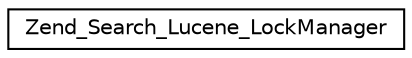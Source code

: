 digraph G
{
  edge [fontname="Helvetica",fontsize="10",labelfontname="Helvetica",labelfontsize="10"];
  node [fontname="Helvetica",fontsize="10",shape=record];
  rankdir="LR";
  Node1 [label="Zend_Search_Lucene_LockManager",height=0.2,width=0.4,color="black", fillcolor="white", style="filled",URL="$class_zend___search___lucene___lock_manager.html"];
}

